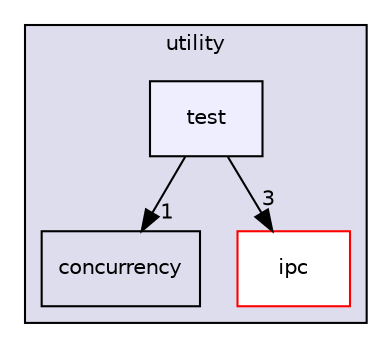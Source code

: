 digraph "utility/test" {
  compound=true
  node [ fontsize="10", fontname="Helvetica"];
  edge [ labelfontsize="10", labelfontname="Helvetica"];
  subgraph clusterdir_64e73385a8b7738563c26ce10415b58d {
    graph [ bgcolor="#ddddee", pencolor="black", label="utility" fontname="Helvetica", fontsize="10", URL="dir_64e73385a8b7738563c26ce10415b58d.html"]
  dir_43ee1e9bfec08b2f17d1e44e64983de0 [shape=box label="concurrency" URL="dir_43ee1e9bfec08b2f17d1e44e64983de0.html"];
  dir_8968767cef924d086e78218477bed6bf [shape=box label="ipc" fillcolor="white" style="filled" color="red" URL="dir_8968767cef924d086e78218477bed6bf.html"];
  dir_7b9a8a462e9f1d198d2349dcf3b7dd0f [shape=box, label="test", style="filled", fillcolor="#eeeeff", pencolor="black", URL="dir_7b9a8a462e9f1d198d2349dcf3b7dd0f.html"];
  }
  dir_7b9a8a462e9f1d198d2349dcf3b7dd0f->dir_43ee1e9bfec08b2f17d1e44e64983de0 [headlabel="1", labeldistance=1.5 headhref="dir_000006_000008.html"];
  dir_7b9a8a462e9f1d198d2349dcf3b7dd0f->dir_8968767cef924d086e78218477bed6bf [headlabel="3", labeldistance=1.5 headhref="dir_000006_000004.html"];
}
